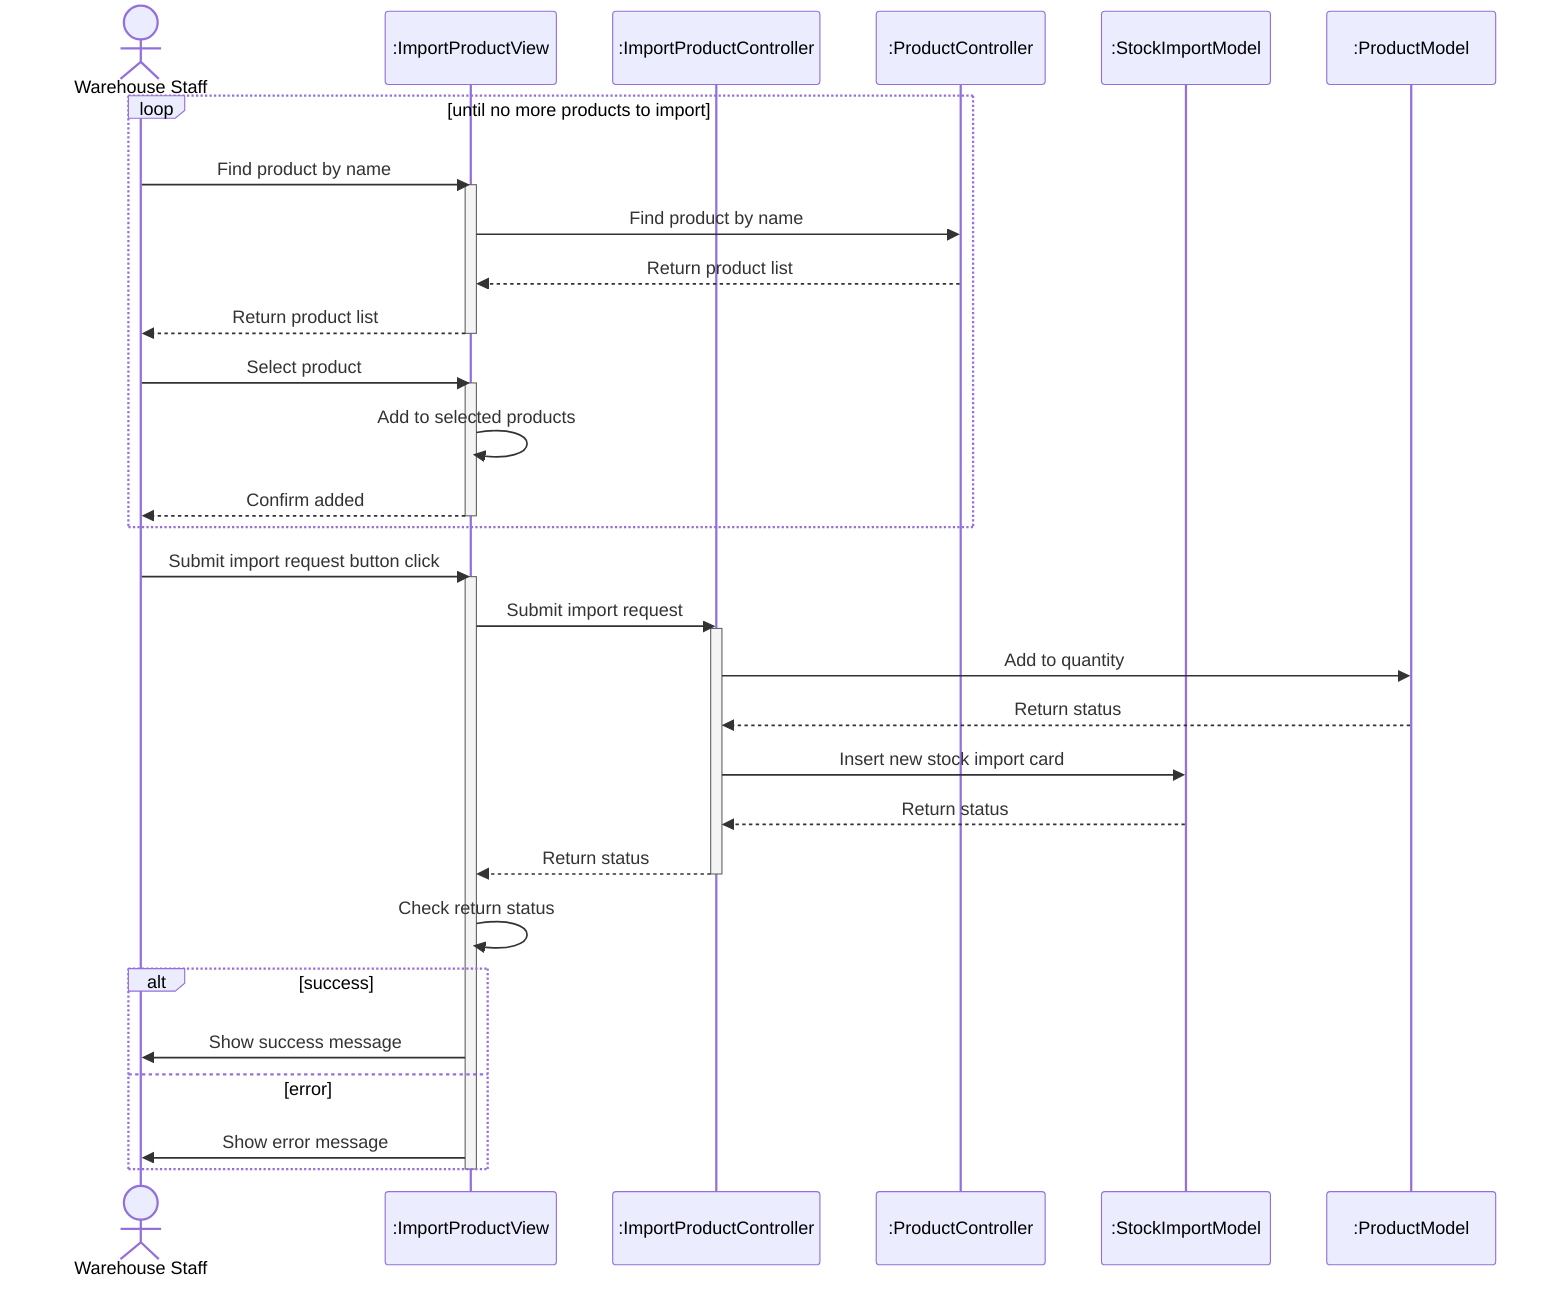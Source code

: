 sequenceDiagram
    actor S as Warehouse Staff
    participant IPV as :ImportProductView
    participant IPC as :ImportProductController
    participant PC as :ProductController
    participant SIM as :StockImportModel
    participant P as :ProductModel

    loop until no more products to import
        S->>IPV: Find product by name
        activate IPV
        IPV->>PC: Find product by name
        PC-->>IPV: Return product list
        IPV-->>S: Return product list
        deactivate IPV

        S->>IPV: Select product
        activate IPV
        IPV->>IPV: Add to selected products
        IPV-->>S: Confirm added
        deactivate IPV
    end

    S->>IPV: Submit import request button click
    activate IPV
    IPV->>IPC: Submit import request
    activate IPC
    IPC->>P: Add to quantity
    P-->>IPC: Return status
    IPC->>SIM: Insert new stock import card
    SIM-->>IPC: Return status
    IPC-->>IPV: Return status
    deactivate IPC
    IPV->>IPV: Check return status
    alt success
        IPV->>S: Show success message
    else error
        IPV->>S: Show error message
    end
    deactivate IPV